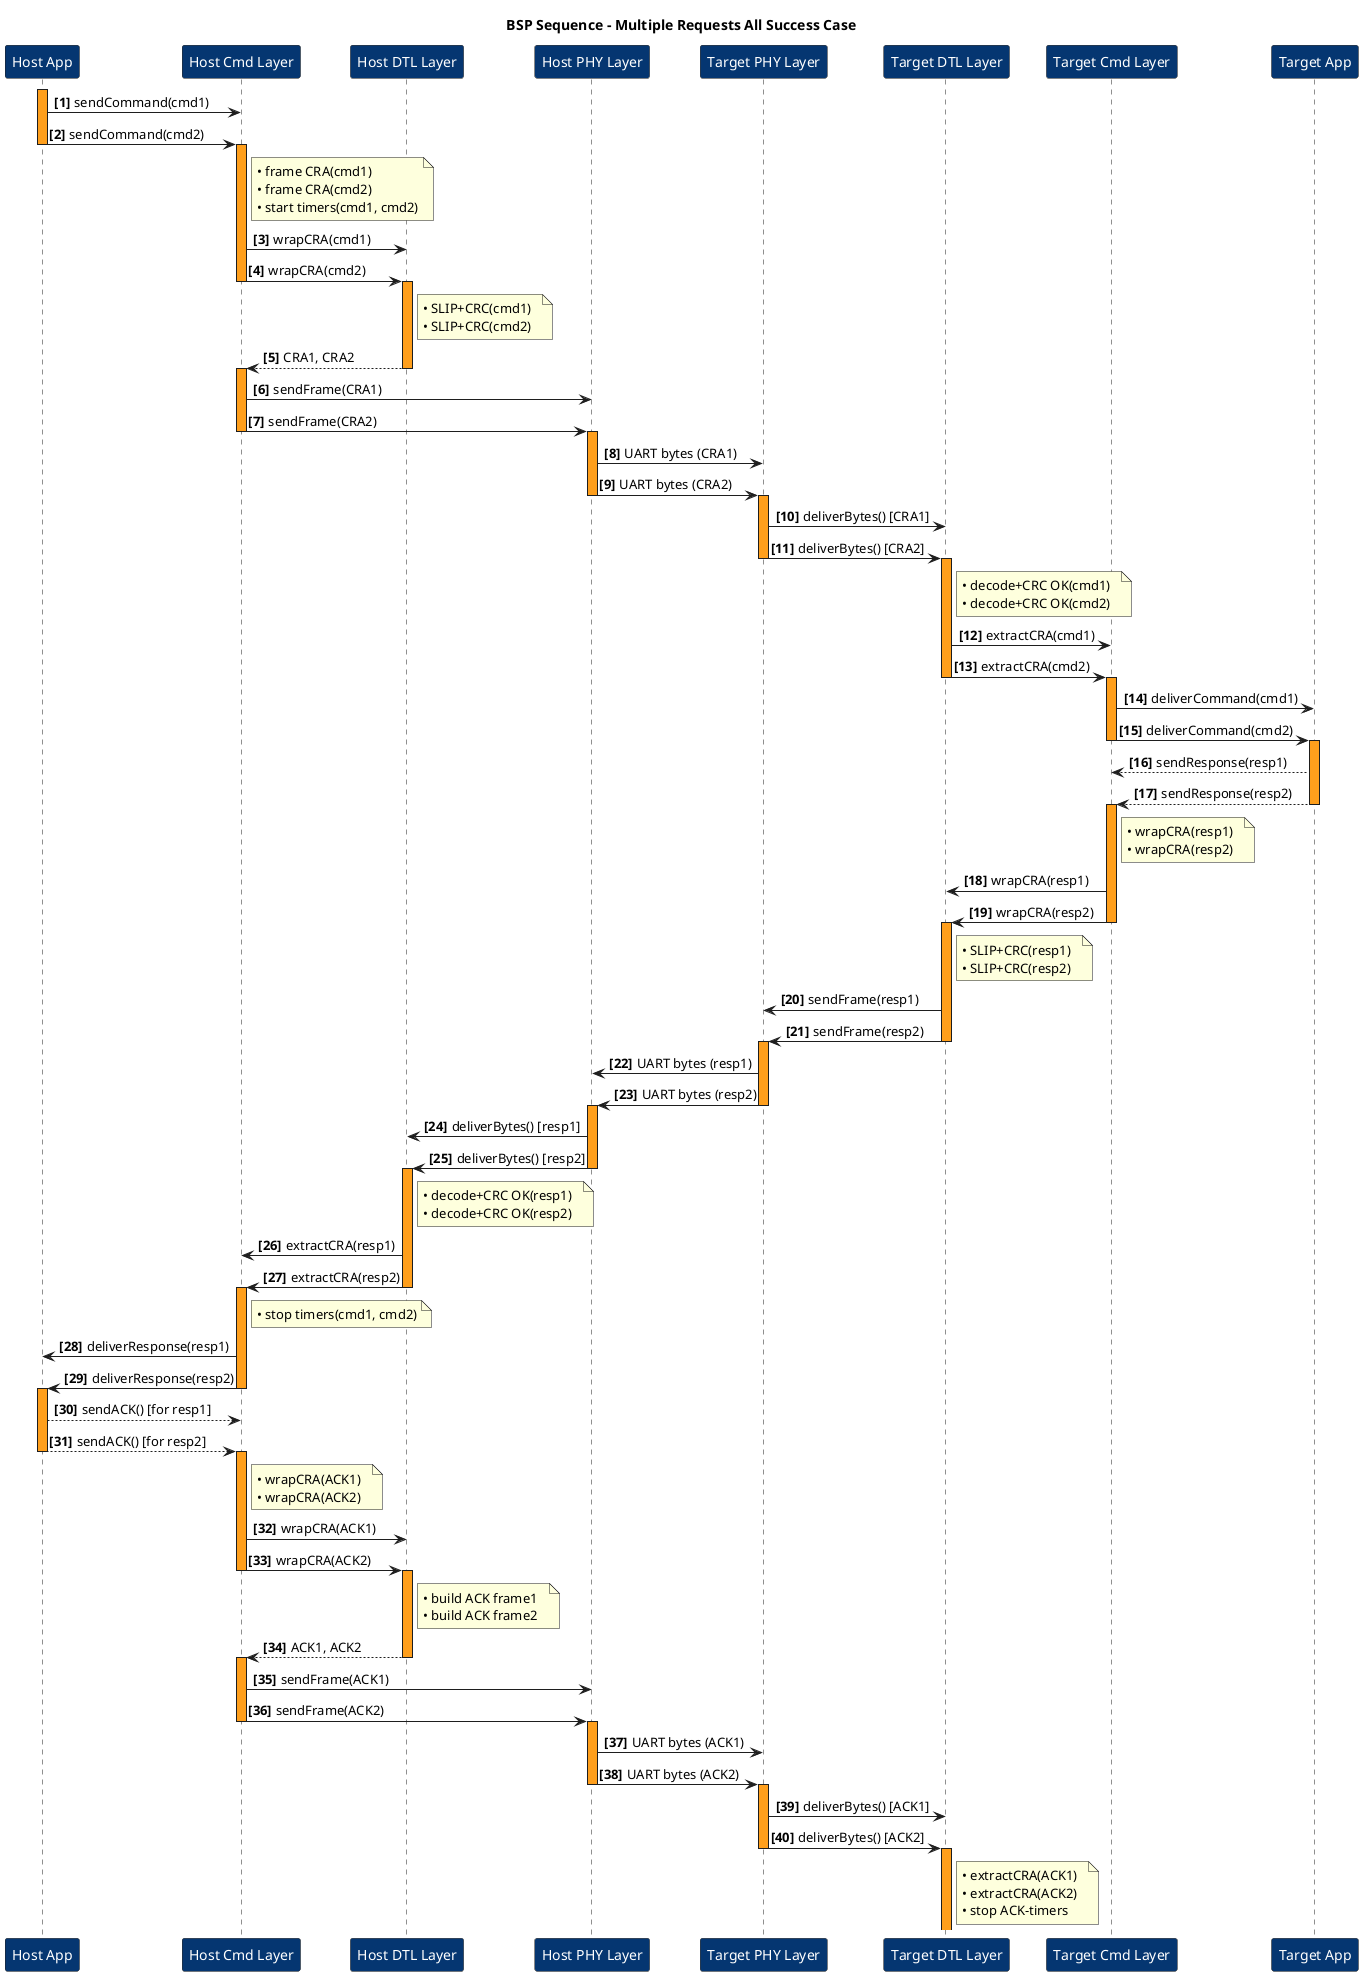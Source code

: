 @startuml MultipleRequestsAllSuccess

'──────────────────────── Visual settings ────────────────────────
skinparam ParticipantPadding 120 '
skinparam participant {
    BackgroundColor #053671
    BorderColor     #1e1e1e
    FontColor       white
}
skinparam sequence {
    ArrowColor                 #1e1e1e
    LifeLineBorderColor        #1e1e1e
    LifeLineBackgroundColor    #ff9f1c
    ParticipantBorderColor     #1e1e1e
    ParticipantBackgroundColor #053671
    ParticipantFontColor       white
}

title **BSP Sequence – Multiple Requests All Success Case**

participant "Host App"         as HA
participant "Host Cmd Layer"   as HC
participant "Host DTL Layer"   as HD
participant "Host PHY Layer"   as HP
participant "Target PHY Layer" as TP
participant "Target DTL Layer" as TD
participant "Target Cmd Layer" as TC
participant "Target App"       as TA

autonumber "<b>[0]</b>"

'─── 1) Host issues two commands ────────────────────────────────
activate HA
HA -> HC : sendCommand(cmd1)
HA -> HC : sendCommand(cmd2)
deactivate HA

activate HC
note right of HC
  • frame CRA(cmd1)  
  • frame CRA(cmd2)  
  • start timers(cmd1, cmd2)
end note

'─── 2) Wrap both via DTL ───────────────────────────────────────
HC -> HD : wrapCRA(cmd1)
HC -> HD : wrapCRA(cmd2)
deactivate HC

activate HD
note right of HD
  • SLIP+CRC(cmd1)  
  • SLIP+CRC(cmd2)
end note
HD --> HC : CRA1, CRA2
deactivate HD

'─── 3) Transmit both over PHY ─────────────────────────────────
activate HC
HC -> HP : sendFrame(CRA1)
HC -> HP : sendFrame(CRA2)
deactivate HC

activate HP
HP -> TP : UART bytes (CRA1)
HP -> TP : UART bytes (CRA2)
deactivate HP

'─── 4) Target receives & decodes ───────────────────────────────
activate TP
TP -> TD : deliverBytes() [CRA1]
TP -> TD : deliverBytes() [CRA2]
deactivate TP

activate TD
note right of TD
  • decode+CRC OK(cmd1)  
  • decode+CRC OK(cmd2)
end note
TD -> TC : extractCRA(cmd1)
TD -> TC : extractCRA(cmd2)
deactivate TD

'─── 5) Target executes & prepares responses ────────────────────
activate TC
TC -> TA : deliverCommand(cmd1)
TC -> TA : deliverCommand(cmd2)
deactivate TC

activate TA
TA --> TC : sendResponse(resp1)
TA --> TC : sendResponse(resp2)
deactivate TA

activate TC
note right of TC
  • wrapCRA(resp1)  
  • wrapCRA(resp2)
end note
TC -> TD : wrapCRA(resp1)
TC -> TD : wrapCRA(resp2)
deactivate TC

'─── 6) Target DTL wrap ────────────────────────────────────────
activate TD
note right of TD
  • SLIP+CRC(resp1)  
  • SLIP+CRC(resp2)
end note
TD -> TP : sendFrame(resp1)
TD -> TP : sendFrame(resp2)
deactivate TD

'─── 7) PHY sends responses ─────────────────────────────────────
activate TP
TP -> HP : UART bytes (resp1)
TP -> HP : UART bytes (resp2)
deactivate TP

'─── 8) Host receives & decodes responses ──────────────────────
activate HP
HP -> HD : deliverBytes() [resp1]
HP -> HD : deliverBytes() [resp2]
deactivate HP

activate HD
note right of HD
  • decode+CRC OK(resp1)  
  • decode+CRC OK(resp2)
end note
HD -> HC : extractCRA(resp1)
HD -> HC : extractCRA(resp2)
deactivate HD

activate HC
note right of HC
  • stop timers(cmd1, cmd2)
end note

'─── 9) Host sends ACKs for both ────────────────────────────────
HC -> HA : deliverResponse(resp1)
HC -> HA : deliverResponse(resp2)
deactivate HC

activate HA
HA --> HC : sendACK() [for resp1]
HA --> HC : sendACK() [for resp2]
deactivate HA

activate HC
note right of HC
  • wrapCRA(ACK1)  
  • wrapCRA(ACK2)
end note
HC -> HD : wrapCRA(ACK1)
HC -> HD : wrapCRA(ACK2)
deactivate HC

activate HD
note right of HD
  • build ACK frame1  
  • build ACK frame2
end note
HD --> HC : ACK1, ACK2
deactivate HD

activate HC
HC -> HP : sendFrame(ACK1)
HC -> HP : sendFrame(ACK2)
deactivate HC

activate HP
HP -> TP : UART bytes (ACK1)
HP -> TP : UART bytes (ACK2)
deactivate HP

'───10) Target stops ACK-timers ────────────────────────────────
activate TP
TP -> TD : deliverBytes() [ACK1]
TP -> TD : deliverBytes() [ACK2]
deactivate TP

activate TD
note right of TD
  • extractCRA(ACK1)  
  • extractCRA(ACK2)  
  • stop ACK-timers
end note
deactivate TD

@enduml
